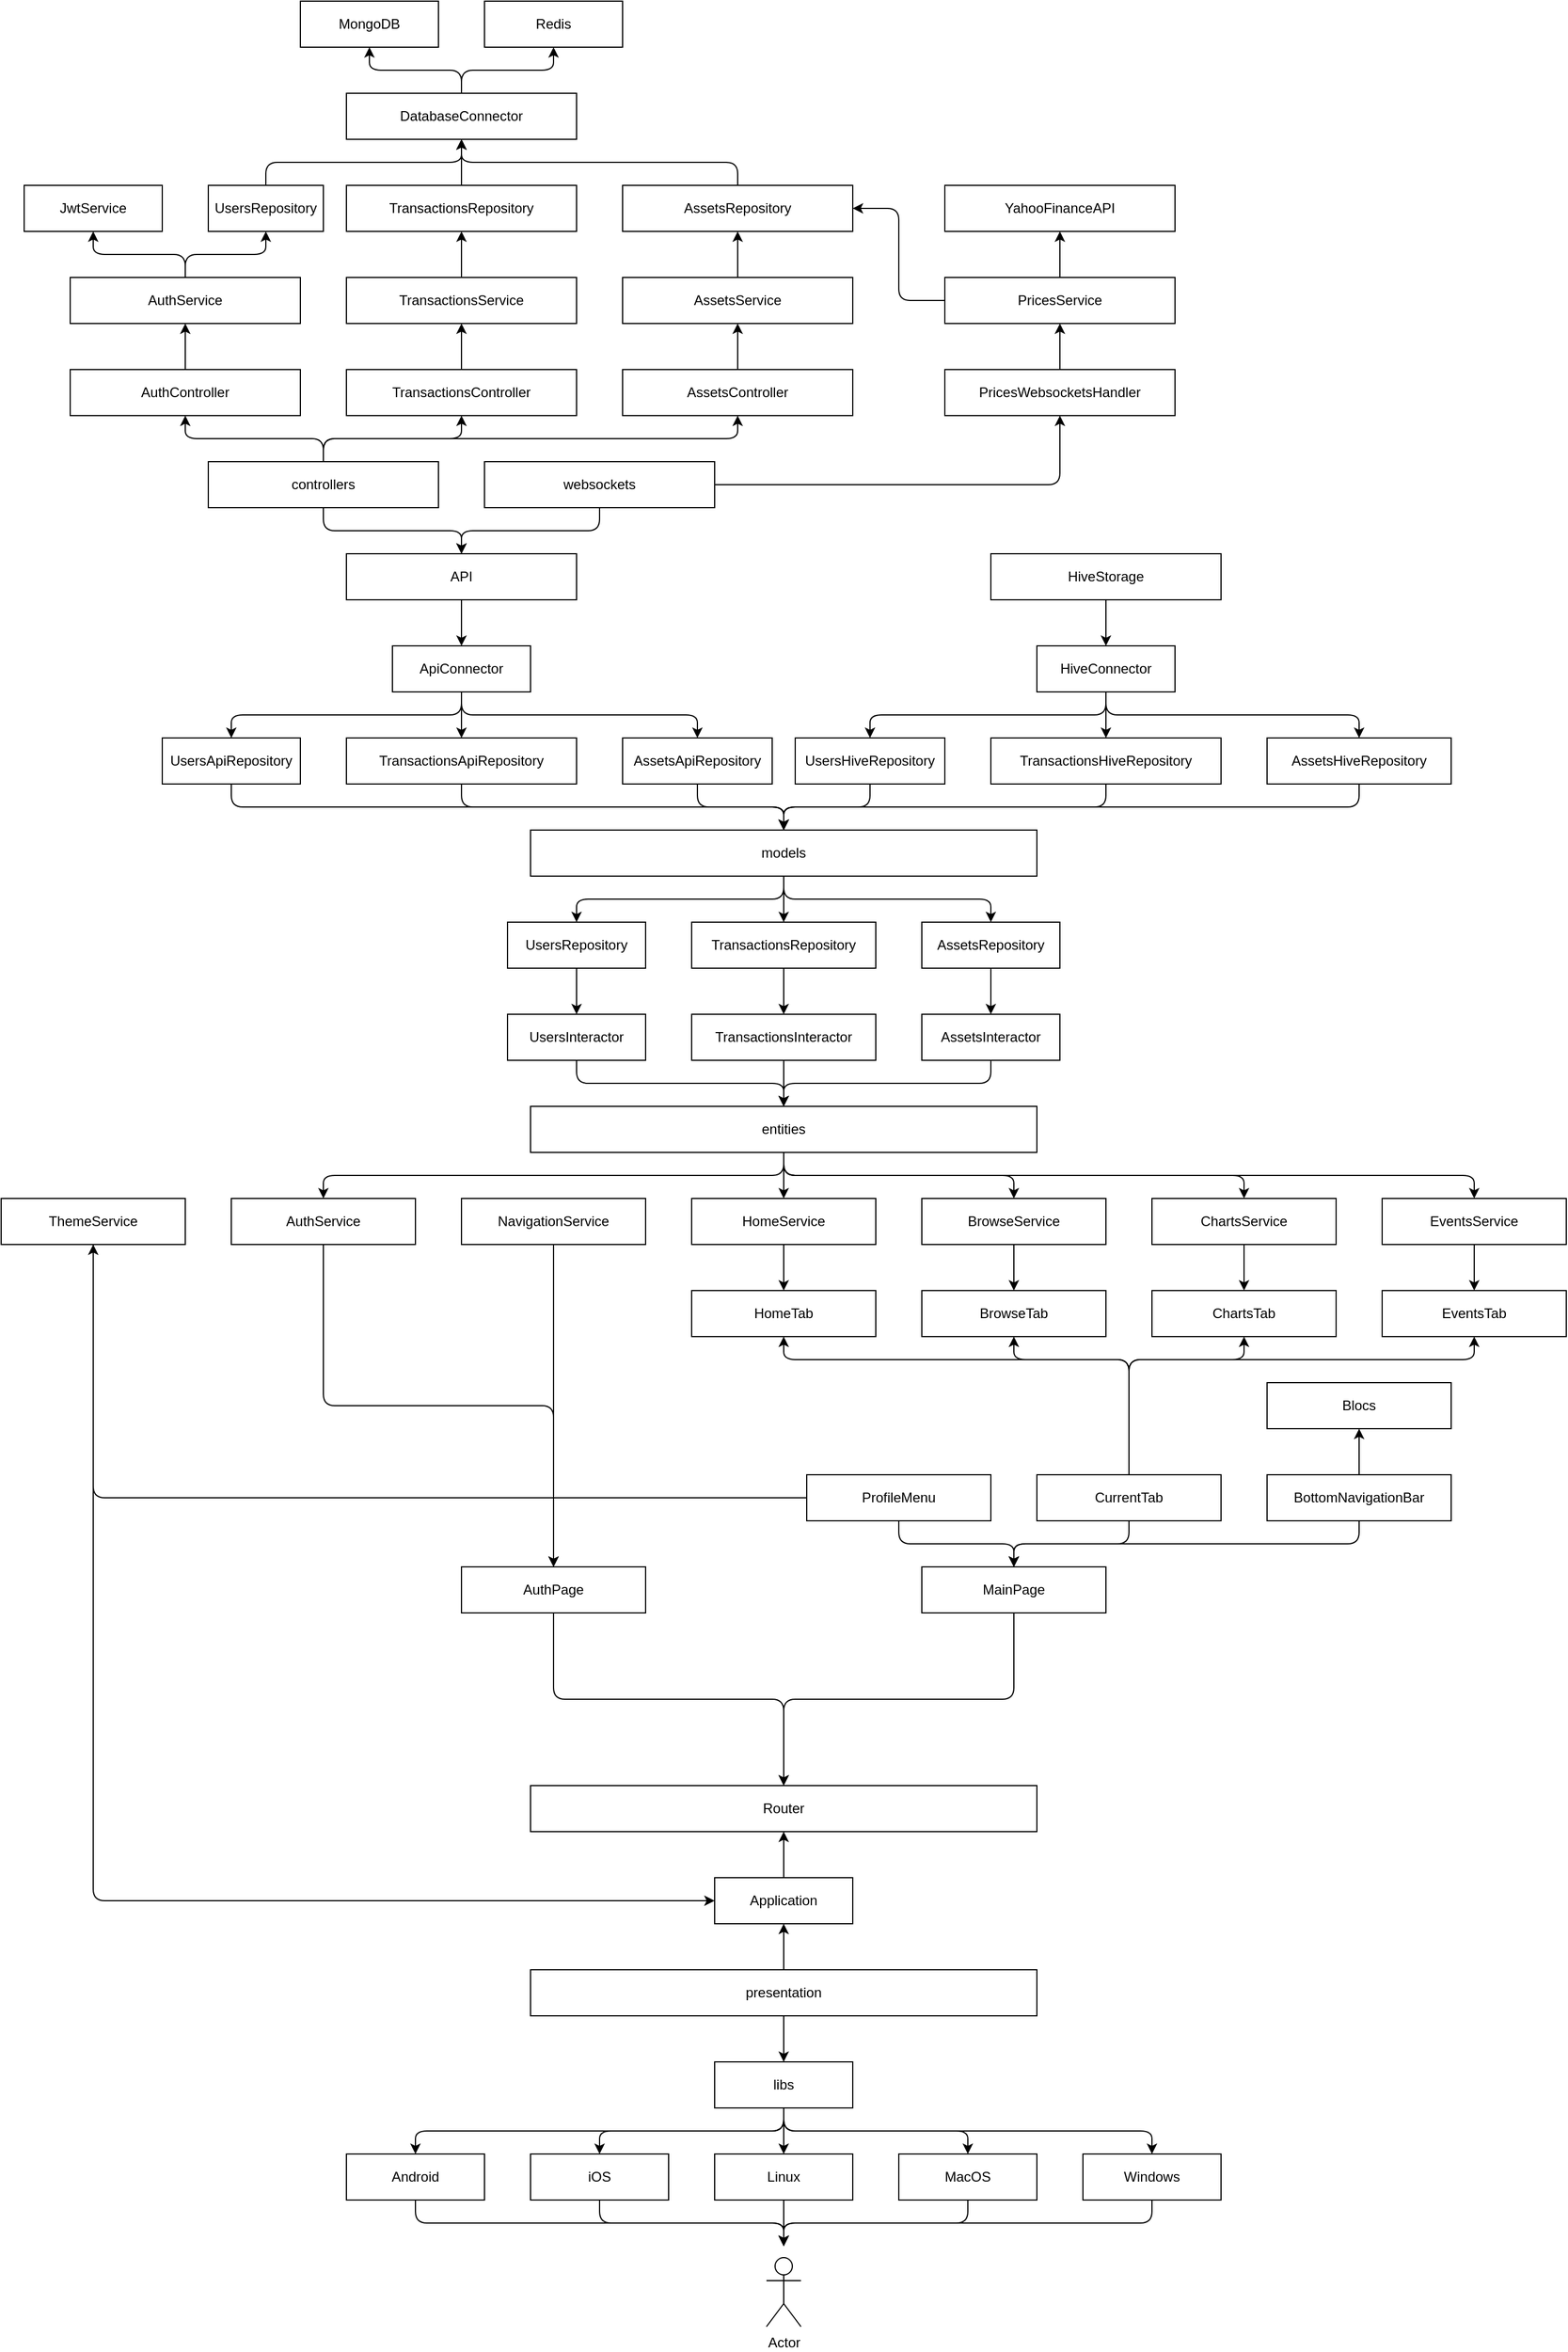 <mxfile>
    <diagram id="EJZvaOqCTOFwOEnBwhKk" name="System">
        <mxGraphModel dx="1800" dy="2178" grid="1" gridSize="10" guides="1" tooltips="1" connect="1" arrows="1" fold="1" page="1" pageScale="1" pageWidth="850" pageHeight="1100" math="0" shadow="0">
            <root>
                <mxCell id="0"/>
                <mxCell id="1" parent="0"/>
                <mxCell id="97" style="edgeStyle=none;html=1;entryX=0.5;entryY=0;entryDx=0;entryDy=0;" parent="1" source="28" target="48" edge="1">
                    <mxGeometry relative="1" as="geometry"/>
                </mxCell>
                <mxCell id="28" value="API" style="html=1;whiteSpace=wrap;" parent="1" vertex="1">
                    <mxGeometry x="80" y="40" width="200" height="40" as="geometry"/>
                </mxCell>
                <mxCell id="53" style="edgeStyle=elbowEdgeStyle;html=1;elbow=vertical;" parent="1" source="48" target="49" edge="1">
                    <mxGeometry relative="1" as="geometry"/>
                </mxCell>
                <mxCell id="54" style="edgeStyle=elbowEdgeStyle;html=1;elbow=vertical;" parent="1" source="48" target="51" edge="1">
                    <mxGeometry relative="1" as="geometry"/>
                </mxCell>
                <mxCell id="55" style="edgeStyle=elbowEdgeStyle;html=1;elbow=vertical;" parent="1" source="48" target="50" edge="1">
                    <mxGeometry relative="1" as="geometry"/>
                </mxCell>
                <mxCell id="48" value="ApiConnector" style="html=1;whiteSpace=wrap;" parent="1" vertex="1">
                    <mxGeometry x="120" y="120" width="120" height="40" as="geometry"/>
                </mxCell>
                <mxCell id="100" style="edgeStyle=elbowEdgeStyle;html=1;elbow=vertical;" parent="1" source="49" target="99" edge="1">
                    <mxGeometry relative="1" as="geometry"/>
                </mxCell>
                <mxCell id="49" value="UsersApiRepository" style="html=1;whiteSpace=wrap;" parent="1" vertex="1">
                    <mxGeometry x="-80" y="200" width="120" height="40" as="geometry"/>
                </mxCell>
                <mxCell id="102" style="edgeStyle=elbowEdgeStyle;html=1;elbow=vertical;" parent="1" source="50" target="99" edge="1">
                    <mxGeometry relative="1" as="geometry"/>
                </mxCell>
                <mxCell id="50" value="AssetsApiRepository" style="html=1;whiteSpace=wrap;" parent="1" vertex="1">
                    <mxGeometry x="320" y="200" width="130" height="40" as="geometry"/>
                </mxCell>
                <mxCell id="101" style="edgeStyle=elbowEdgeStyle;html=1;elbow=vertical;" parent="1" source="51" target="99" edge="1">
                    <mxGeometry relative="1" as="geometry"/>
                </mxCell>
                <mxCell id="51" value="TransactionsApiRepository" style="html=1;whiteSpace=wrap;" parent="1" vertex="1">
                    <mxGeometry x="80" y="200" width="200" height="40" as="geometry"/>
                </mxCell>
                <mxCell id="60" style="edgeStyle=elbowEdgeStyle;html=1;elbow=vertical;" parent="1" source="56" target="59" edge="1">
                    <mxGeometry relative="1" as="geometry"/>
                </mxCell>
                <mxCell id="61" style="edgeStyle=elbowEdgeStyle;html=1;elbow=vertical;" parent="1" source="56" target="57" edge="1">
                    <mxGeometry relative="1" as="geometry"/>
                </mxCell>
                <mxCell id="62" style="edgeStyle=elbowEdgeStyle;html=1;elbow=vertical;" parent="1" source="56" target="58" edge="1">
                    <mxGeometry relative="1" as="geometry"/>
                </mxCell>
                <mxCell id="56" value="HiveConnector" style="html=1;whiteSpace=wrap;" parent="1" vertex="1">
                    <mxGeometry x="680" y="120" width="120" height="40" as="geometry"/>
                </mxCell>
                <mxCell id="103" style="edgeStyle=elbowEdgeStyle;html=1;elbow=vertical;" parent="1" source="57" target="99" edge="1">
                    <mxGeometry relative="1" as="geometry"/>
                </mxCell>
                <mxCell id="57" value="UsersHiveRepository" style="html=1;whiteSpace=wrap;" parent="1" vertex="1">
                    <mxGeometry x="470" y="200" width="130" height="40" as="geometry"/>
                </mxCell>
                <mxCell id="105" style="edgeStyle=elbowEdgeStyle;html=1;elbow=vertical;" parent="1" source="58" target="99" edge="1">
                    <mxGeometry relative="1" as="geometry"/>
                </mxCell>
                <mxCell id="58" value="AssetsHiveRepository" style="html=1;whiteSpace=wrap;" parent="1" vertex="1">
                    <mxGeometry x="880" y="200" width="160" height="40" as="geometry"/>
                </mxCell>
                <mxCell id="104" style="edgeStyle=elbowEdgeStyle;html=1;elbow=vertical;" parent="1" source="59" target="99" edge="1">
                    <mxGeometry relative="1" as="geometry"/>
                </mxCell>
                <mxCell id="59" value="TransactionsHiveRepository" style="html=1;whiteSpace=wrap;" parent="1" vertex="1">
                    <mxGeometry x="640" y="200" width="200" height="40" as="geometry"/>
                </mxCell>
                <mxCell id="64" style="edgeStyle=none;html=1;entryX=0.5;entryY=0;entryDx=0;entryDy=0;" parent="1" target="56" edge="1">
                    <mxGeometry relative="1" as="geometry">
                        <mxPoint x="740" y="80" as="sourcePoint"/>
                    </mxGeometry>
                </mxCell>
                <mxCell id="79" style="edgeStyle=elbowEdgeStyle;html=1;elbow=vertical;" parent="1" target="85" edge="1">
                    <mxGeometry relative="1" as="geometry">
                        <mxPoint x="460" y="1390" as="sourcePoint"/>
                    </mxGeometry>
                </mxCell>
                <mxCell id="80" style="edgeStyle=elbowEdgeStyle;html=1;elbow=vertical;" parent="1" target="87" edge="1">
                    <mxGeometry relative="1" as="geometry">
                        <mxPoint x="460" y="1390" as="sourcePoint"/>
                    </mxGeometry>
                </mxCell>
                <mxCell id="81" style="edgeStyle=elbowEdgeStyle;html=1;elbow=vertical;" parent="1" target="89" edge="1">
                    <mxGeometry relative="1" as="geometry">
                        <mxPoint x="460" y="1390" as="sourcePoint"/>
                    </mxGeometry>
                </mxCell>
                <mxCell id="82" style="edgeStyle=elbowEdgeStyle;html=1;elbow=vertical;" parent="1" target="91" edge="1">
                    <mxGeometry relative="1" as="geometry">
                        <mxPoint x="460" y="1390" as="sourcePoint"/>
                    </mxGeometry>
                </mxCell>
                <mxCell id="83" style="edgeStyle=elbowEdgeStyle;html=1;elbow=vertical;" parent="1" target="93" edge="1">
                    <mxGeometry relative="1" as="geometry">
                        <mxPoint x="460" y="1390" as="sourcePoint"/>
                    </mxGeometry>
                </mxCell>
                <mxCell id="84" style="edgeStyle=elbowEdgeStyle;html=1;elbow=vertical;" parent="1" source="85" edge="1">
                    <mxGeometry relative="1" as="geometry">
                        <mxPoint x="460" y="1510" as="targetPoint"/>
                    </mxGeometry>
                </mxCell>
                <mxCell id="85" value="Android" style="html=1;whiteSpace=wrap;" parent="1" vertex="1">
                    <mxGeometry x="80" y="1430" width="120" height="40" as="geometry"/>
                </mxCell>
                <mxCell id="86" style="edgeStyle=elbowEdgeStyle;html=1;elbow=vertical;" parent="1" source="87" edge="1">
                    <mxGeometry relative="1" as="geometry">
                        <mxPoint x="460" y="1510" as="targetPoint"/>
                    </mxGeometry>
                </mxCell>
                <mxCell id="87" value="iOS" style="html=1;whiteSpace=wrap;" parent="1" vertex="1">
                    <mxGeometry x="240" y="1430" width="120" height="40" as="geometry"/>
                </mxCell>
                <mxCell id="88" style="edgeStyle=elbowEdgeStyle;html=1;elbow=vertical;" parent="1" source="89" edge="1">
                    <mxGeometry relative="1" as="geometry">
                        <mxPoint x="460" y="1510" as="targetPoint"/>
                    </mxGeometry>
                </mxCell>
                <mxCell id="89" value="Linux" style="html=1;whiteSpace=wrap;" parent="1" vertex="1">
                    <mxGeometry x="400" y="1430" width="120" height="40" as="geometry"/>
                </mxCell>
                <mxCell id="90" style="edgeStyle=elbowEdgeStyle;html=1;elbow=vertical;" parent="1" source="91" edge="1">
                    <mxGeometry relative="1" as="geometry">
                        <mxPoint x="460" y="1510" as="targetPoint"/>
                    </mxGeometry>
                </mxCell>
                <mxCell id="91" value="MacOS" style="html=1;whiteSpace=wrap;" parent="1" vertex="1">
                    <mxGeometry x="560" y="1430" width="120" height="40" as="geometry"/>
                </mxCell>
                <mxCell id="92" style="edgeStyle=elbowEdgeStyle;html=1;elbow=vertical;" parent="1" source="93" edge="1">
                    <mxGeometry relative="1" as="geometry">
                        <mxPoint x="460" y="1510" as="targetPoint"/>
                    </mxGeometry>
                </mxCell>
                <mxCell id="93" value="Windows" style="html=1;whiteSpace=wrap;" parent="1" vertex="1">
                    <mxGeometry x="720" y="1430" width="120" height="40" as="geometry"/>
                </mxCell>
                <mxCell id="94" value="libs" style="html=1;whiteSpace=wrap;" parent="1" vertex="1">
                    <mxGeometry x="400" y="1350" width="120" height="40" as="geometry"/>
                </mxCell>
                <mxCell id="95" value="HiveStorage" style="html=1;whiteSpace=wrap;" parent="1" vertex="1">
                    <mxGeometry x="640" y="40" width="200" height="40" as="geometry"/>
                </mxCell>
                <mxCell id="96" value="Actor" style="shape=umlActor;verticalLabelPosition=bottom;verticalAlign=top;html=1;outlineConnect=0;" parent="1" vertex="1">
                    <mxGeometry x="445" y="1520" width="30" height="60" as="geometry"/>
                </mxCell>
                <mxCell id="110" style="edgeStyle=elbowEdgeStyle;html=1;elbow=vertical;" parent="1" source="99" target="107" edge="1">
                    <mxGeometry relative="1" as="geometry"/>
                </mxCell>
                <mxCell id="111" style="edgeStyle=elbowEdgeStyle;html=1;exitX=0.5;exitY=1;exitDx=0;exitDy=0;elbow=vertical;" parent="1" source="99" target="108" edge="1">
                    <mxGeometry relative="1" as="geometry"/>
                </mxCell>
                <mxCell id="112" style="edgeStyle=elbowEdgeStyle;html=1;elbow=vertical;" parent="1" source="99" target="109" edge="1">
                    <mxGeometry relative="1" as="geometry"/>
                </mxCell>
                <mxCell id="99" value="models" style="html=1;whiteSpace=wrap;" parent="1" vertex="1">
                    <mxGeometry x="240" y="280" width="440" height="40" as="geometry"/>
                </mxCell>
                <mxCell id="149" style="edgeStyle=elbowEdgeStyle;html=1;elbow=vertical;" parent="1" source="106" target="142" edge="1">
                    <mxGeometry relative="1" as="geometry"/>
                </mxCell>
                <mxCell id="151" style="edgeStyle=elbowEdgeStyle;html=1;elbow=vertical;" parent="1" source="106" target="146" edge="1">
                    <mxGeometry relative="1" as="geometry"/>
                </mxCell>
                <mxCell id="152" style="edgeStyle=elbowEdgeStyle;html=1;elbow=vertical;" parent="1" source="106" target="147" edge="1">
                    <mxGeometry relative="1" as="geometry"/>
                </mxCell>
                <mxCell id="153" style="edgeStyle=elbowEdgeStyle;html=1;elbow=vertical;" parent="1" source="106" target="148" edge="1">
                    <mxGeometry relative="1" as="geometry"/>
                </mxCell>
                <mxCell id="165" style="edgeStyle=elbowEdgeStyle;html=1;elbow=vertical;" parent="1" source="106" target="145" edge="1">
                    <mxGeometry relative="1" as="geometry"/>
                </mxCell>
                <mxCell id="106" value="entities" style="html=1;whiteSpace=wrap;" parent="1" vertex="1">
                    <mxGeometry x="240" y="520" width="440" height="40" as="geometry"/>
                </mxCell>
                <mxCell id="116" style="edgeStyle=none;html=1;" parent="1" source="107" target="113" edge="1">
                    <mxGeometry relative="1" as="geometry"/>
                </mxCell>
                <mxCell id="107" value="UsersRepository" style="html=1;whiteSpace=wrap;" parent="1" vertex="1">
                    <mxGeometry x="220" y="360" width="120" height="40" as="geometry"/>
                </mxCell>
                <mxCell id="117" style="edgeStyle=none;html=1;" parent="1" source="108" target="114" edge="1">
                    <mxGeometry relative="1" as="geometry"/>
                </mxCell>
                <mxCell id="108" value="TransactionsRepository" style="html=1;whiteSpace=wrap;" parent="1" vertex="1">
                    <mxGeometry x="380" y="360" width="160" height="40" as="geometry"/>
                </mxCell>
                <mxCell id="119" style="edgeStyle=none;html=1;" parent="1" source="109" target="115" edge="1">
                    <mxGeometry relative="1" as="geometry"/>
                </mxCell>
                <mxCell id="109" value="AssetsRepository" style="html=1;whiteSpace=wrap;" parent="1" vertex="1">
                    <mxGeometry x="580" y="360" width="120" height="40" as="geometry"/>
                </mxCell>
                <mxCell id="120" style="edgeStyle=elbowEdgeStyle;html=1;elbow=vertical;" parent="1" source="113" target="106" edge="1">
                    <mxGeometry relative="1" as="geometry"/>
                </mxCell>
                <mxCell id="113" value="UsersInteractor" style="html=1;whiteSpace=wrap;" parent="1" vertex="1">
                    <mxGeometry x="220" y="440" width="120" height="40" as="geometry"/>
                </mxCell>
                <mxCell id="121" style="edgeStyle=elbowEdgeStyle;html=1;elbow=vertical;" parent="1" source="114" target="106" edge="1">
                    <mxGeometry relative="1" as="geometry"/>
                </mxCell>
                <mxCell id="114" value="TransactionsInteractor" style="html=1;whiteSpace=wrap;" parent="1" vertex="1">
                    <mxGeometry x="380" y="440" width="160" height="40" as="geometry"/>
                </mxCell>
                <mxCell id="122" style="edgeStyle=elbowEdgeStyle;html=1;elbow=vertical;" parent="1" source="115" target="106" edge="1">
                    <mxGeometry relative="1" as="geometry"/>
                </mxCell>
                <mxCell id="115" value="AssetsInteractor" style="html=1;whiteSpace=wrap;" parent="1" vertex="1">
                    <mxGeometry x="580" y="440" width="120" height="40" as="geometry"/>
                </mxCell>
                <mxCell id="124" style="edgeStyle=none;html=1;entryX=0.5;entryY=0;entryDx=0;entryDy=0;" parent="1" source="123" target="94" edge="1">
                    <mxGeometry relative="1" as="geometry"/>
                </mxCell>
                <mxCell id="127" style="edgeStyle=none;html=1;entryX=0.5;entryY=1;entryDx=0;entryDy=0;" parent="1" source="123" target="125" edge="1">
                    <mxGeometry relative="1" as="geometry"/>
                </mxCell>
                <mxCell id="123" value="presentation" style="html=1;whiteSpace=wrap;" parent="1" vertex="1">
                    <mxGeometry x="240" y="1270" width="440" height="40" as="geometry"/>
                </mxCell>
                <mxCell id="128" style="edgeStyle=none;html=1;" parent="1" source="125" target="126" edge="1">
                    <mxGeometry relative="1" as="geometry"/>
                </mxCell>
                <mxCell id="125" value="Application" style="html=1;whiteSpace=wrap;" parent="1" vertex="1">
                    <mxGeometry x="400" y="1190" width="120" height="40" as="geometry"/>
                </mxCell>
                <mxCell id="126" value="Router" style="html=1;whiteSpace=wrap;" parent="1" vertex="1">
                    <mxGeometry x="240" y="1110" width="440" height="40" as="geometry"/>
                </mxCell>
                <mxCell id="188" style="edgeStyle=elbowEdgeStyle;html=1;elbow=vertical;" parent="1" source="129" target="126" edge="1">
                    <mxGeometry relative="1" as="geometry"/>
                </mxCell>
                <mxCell id="129" value="AuthPage" style="html=1;whiteSpace=wrap;" parent="1" vertex="1">
                    <mxGeometry x="180" y="920" width="160" height="40" as="geometry"/>
                </mxCell>
                <mxCell id="137" style="edgeStyle=elbowEdgeStyle;html=1;elbow=vertical;" parent="1" source="130" target="131" edge="1">
                    <mxGeometry relative="1" as="geometry">
                        <Array as="points">
                            <mxPoint x="630" y="740"/>
                        </Array>
                    </mxGeometry>
                </mxCell>
                <mxCell id="140" style="edgeStyle=elbowEdgeStyle;html=1;elbow=vertical;" parent="1" source="130" target="136" edge="1">
                    <mxGeometry relative="1" as="geometry">
                        <Array as="points">
                            <mxPoint x="930" y="740"/>
                        </Array>
                    </mxGeometry>
                </mxCell>
                <mxCell id="168" style="edgeStyle=elbowEdgeStyle;html=1;elbow=vertical;" parent="1" source="130" target="154" edge="1">
                    <mxGeometry relative="1" as="geometry"/>
                </mxCell>
                <mxCell id="173" style="edgeStyle=elbowEdgeStyle;html=1;elbow=vertical;" parent="1" source="130" target="132" edge="1">
                    <mxGeometry relative="1" as="geometry">
                        <Array as="points">
                            <mxPoint x="660" y="740"/>
                        </Array>
                    </mxGeometry>
                </mxCell>
                <mxCell id="176" style="edgeStyle=elbowEdgeStyle;html=1;elbow=vertical;" parent="1" source="130" target="135" edge="1">
                    <mxGeometry relative="1" as="geometry">
                        <Array as="points">
                            <mxPoint x="860" y="740"/>
                        </Array>
                    </mxGeometry>
                </mxCell>
                <mxCell id="130" value="CurrentTab" style="html=1;whiteSpace=wrap;" parent="1" vertex="1">
                    <mxGeometry x="680" y="840" width="160" height="40" as="geometry"/>
                </mxCell>
                <mxCell id="131" value="HomeTab" style="html=1;whiteSpace=wrap;" parent="1" vertex="1">
                    <mxGeometry x="380" y="680" width="160" height="40" as="geometry"/>
                </mxCell>
                <mxCell id="132" value="BrowseTab" style="html=1;whiteSpace=wrap;" parent="1" vertex="1">
                    <mxGeometry x="580" y="680" width="160" height="40" as="geometry"/>
                </mxCell>
                <mxCell id="135" value="ChartsTab" style="html=1;whiteSpace=wrap;" parent="1" vertex="1">
                    <mxGeometry x="780" y="680" width="160" height="40" as="geometry"/>
                </mxCell>
                <mxCell id="136" value="EventsTab" style="html=1;whiteSpace=wrap;" parent="1" vertex="1">
                    <mxGeometry x="980" y="680" width="160" height="40" as="geometry"/>
                </mxCell>
                <mxCell id="181" style="edgeStyle=elbowEdgeStyle;html=1;elbow=vertical;" parent="1" source="142" target="129" edge="1">
                    <mxGeometry relative="1" as="geometry"/>
                </mxCell>
                <mxCell id="142" value="AuthService" style="html=1;whiteSpace=wrap;" parent="1" vertex="1">
                    <mxGeometry x="-20" y="600" width="160" height="40" as="geometry"/>
                </mxCell>
                <mxCell id="187" style="edgeStyle=elbowEdgeStyle;html=1;elbow=vertical;" parent="1" source="143" target="129" edge="1">
                    <mxGeometry relative="1" as="geometry"/>
                </mxCell>
                <mxCell id="143" value="NavigationService" style="html=1;whiteSpace=wrap;" parent="1" vertex="1">
                    <mxGeometry x="180" y="600" width="160" height="40" as="geometry"/>
                </mxCell>
                <mxCell id="182" style="edgeStyle=elbowEdgeStyle;html=1;startArrow=classic;startFill=1;endArrow=none;endFill=0;" parent="1" source="144" target="180" edge="1">
                    <mxGeometry relative="1" as="geometry">
                        <Array as="points">
                            <mxPoint x="-140" y="740"/>
                        </Array>
                    </mxGeometry>
                </mxCell>
                <mxCell id="185" style="edgeStyle=elbowEdgeStyle;html=1;" parent="1" source="144" target="125" edge="1">
                    <mxGeometry relative="1" as="geometry">
                        <Array as="points">
                            <mxPoint x="-140" y="930"/>
                        </Array>
                    </mxGeometry>
                </mxCell>
                <mxCell id="144" value="ThemeService" style="html=1;whiteSpace=wrap;" parent="1" vertex="1">
                    <mxGeometry x="-220" y="600" width="160" height="40" as="geometry"/>
                </mxCell>
                <mxCell id="163" style="edgeStyle=none;html=1;" parent="1" source="145" target="131" edge="1">
                    <mxGeometry relative="1" as="geometry"/>
                </mxCell>
                <mxCell id="145" value="HomeService" style="html=1;whiteSpace=wrap;" parent="1" vertex="1">
                    <mxGeometry x="380" y="600" width="160" height="40" as="geometry"/>
                </mxCell>
                <mxCell id="164" style="edgeStyle=none;html=1;" parent="1" source="146" target="132" edge="1">
                    <mxGeometry relative="1" as="geometry"/>
                </mxCell>
                <mxCell id="146" value="BrowseService" style="html=1;whiteSpace=wrap;" parent="1" vertex="1">
                    <mxGeometry x="580" y="600" width="160" height="40" as="geometry"/>
                </mxCell>
                <mxCell id="166" style="edgeStyle=none;html=1;" parent="1" source="147" target="135" edge="1">
                    <mxGeometry relative="1" as="geometry"/>
                </mxCell>
                <mxCell id="147" value="ChartsService" style="html=1;whiteSpace=wrap;" parent="1" vertex="1">
                    <mxGeometry x="780" y="600" width="160" height="40" as="geometry"/>
                </mxCell>
                <mxCell id="167" style="edgeStyle=none;html=1;" parent="1" source="148" target="136" edge="1">
                    <mxGeometry relative="1" as="geometry"/>
                </mxCell>
                <mxCell id="148" value="EventsService" style="html=1;whiteSpace=wrap;" parent="1" vertex="1">
                    <mxGeometry x="980" y="600" width="160" height="40" as="geometry"/>
                </mxCell>
                <mxCell id="189" style="edgeStyle=elbowEdgeStyle;html=1;elbow=vertical;" parent="1" source="154" target="126" edge="1">
                    <mxGeometry relative="1" as="geometry"/>
                </mxCell>
                <mxCell id="154" value="MainPage" style="html=1;whiteSpace=wrap;" parent="1" vertex="1">
                    <mxGeometry x="580" y="920" width="160" height="40" as="geometry"/>
                </mxCell>
                <mxCell id="171" style="edgeStyle=elbowEdgeStyle;html=1;elbow=vertical;" parent="1" source="155" target="154" edge="1">
                    <mxGeometry relative="1" as="geometry"/>
                </mxCell>
                <mxCell id="172" style="edgeStyle=none;html=1;" parent="1" source="155" target="162" edge="1">
                    <mxGeometry relative="1" as="geometry"/>
                </mxCell>
                <mxCell id="155" value="BottomNavigationBar" style="html=1;whiteSpace=wrap;" parent="1" vertex="1">
                    <mxGeometry x="880" y="840" width="160" height="40" as="geometry"/>
                </mxCell>
                <mxCell id="162" value="Blocs" style="html=1;whiteSpace=wrap;" parent="1" vertex="1">
                    <mxGeometry x="880" y="760" width="160" height="40" as="geometry"/>
                </mxCell>
                <mxCell id="186" style="edgeStyle=elbowEdgeStyle;html=1;elbow=vertical;" parent="1" source="180" target="154" edge="1">
                    <mxGeometry relative="1" as="geometry"/>
                </mxCell>
                <mxCell id="180" value="ProfileMenu" style="html=1;whiteSpace=wrap;" parent="1" vertex="1">
                    <mxGeometry x="480" y="840" width="160" height="40" as="geometry"/>
                </mxCell>
                <mxCell id="197" style="edgeStyle=elbowEdgeStyle;html=1;elbow=vertical;" edge="1" parent="1" source="190" target="28">
                    <mxGeometry relative="1" as="geometry"/>
                </mxCell>
                <mxCell id="204" style="edgeStyle=elbowEdgeStyle;html=1;elbow=vertical;" edge="1" parent="1" source="190" target="200">
                    <mxGeometry relative="1" as="geometry"/>
                </mxCell>
                <mxCell id="205" style="edgeStyle=elbowEdgeStyle;html=1;elbow=vertical;" edge="1" parent="1" source="190" target="199">
                    <mxGeometry relative="1" as="geometry"/>
                </mxCell>
                <mxCell id="233" style="edgeStyle=elbowEdgeStyle;html=1;elbow=vertical;" edge="1" parent="1" source="190" target="231">
                    <mxGeometry relative="1" as="geometry"/>
                </mxCell>
                <mxCell id="190" value="controllers" style="html=1;whiteSpace=wrap;" vertex="1" parent="1">
                    <mxGeometry x="-40" y="-40" width="200" height="40" as="geometry"/>
                </mxCell>
                <mxCell id="194" value="YahooFinanceAPI" style="html=1;whiteSpace=wrap;" vertex="1" parent="1">
                    <mxGeometry x="600" y="-280" width="200" height="40" as="geometry"/>
                </mxCell>
                <mxCell id="195" value="MongoDB" style="html=1;whiteSpace=wrap;" vertex="1" parent="1">
                    <mxGeometry x="40" y="-440" width="120" height="40" as="geometry"/>
                </mxCell>
                <mxCell id="196" value="Redis" style="html=1;whiteSpace=wrap;" vertex="1" parent="1">
                    <mxGeometry x="200" y="-440" width="120" height="40" as="geometry"/>
                </mxCell>
                <mxCell id="217" style="edgeStyle=elbowEdgeStyle;html=1;elbow=vertical;" edge="1" parent="1" source="198" target="216">
                    <mxGeometry relative="1" as="geometry"/>
                </mxCell>
                <mxCell id="198" value="UsersRepository" style="html=1;whiteSpace=wrap;" vertex="1" parent="1">
                    <mxGeometry x="-40" y="-280" width="100" height="40" as="geometry"/>
                </mxCell>
                <mxCell id="219" style="edgeStyle=none;html=1;" edge="1" parent="1" source="199" target="212">
                    <mxGeometry relative="1" as="geometry"/>
                </mxCell>
                <mxCell id="199" value="TransactionsController" style="html=1;whiteSpace=wrap;" vertex="1" parent="1">
                    <mxGeometry x="80" y="-120" width="200" height="40" as="geometry"/>
                </mxCell>
                <mxCell id="208" style="edgeStyle=none;html=1;exitX=0.5;exitY=0;exitDx=0;exitDy=0;" edge="1" parent="1" source="200" target="207">
                    <mxGeometry relative="1" as="geometry"/>
                </mxCell>
                <mxCell id="200" value="AuthController" style="html=1;whiteSpace=wrap;" vertex="1" parent="1">
                    <mxGeometry x="-160" y="-120" width="200" height="40" as="geometry"/>
                </mxCell>
                <mxCell id="203" style="edgeStyle=elbowEdgeStyle;html=1;elbow=vertical;" edge="1" parent="1" source="202" target="28">
                    <mxGeometry relative="1" as="geometry"/>
                </mxCell>
                <mxCell id="225" style="edgeStyle=elbowEdgeStyle;html=1;elbow=vertical;" edge="1" parent="1" source="202" target="224">
                    <mxGeometry relative="1" as="geometry">
                        <Array as="points">
                            <mxPoint x="500" y="-20"/>
                        </Array>
                    </mxGeometry>
                </mxCell>
                <mxCell id="202" value="websockets" style="html=1;whiteSpace=wrap;" vertex="1" parent="1">
                    <mxGeometry x="200" y="-40" width="200" height="40" as="geometry"/>
                </mxCell>
                <mxCell id="210" style="edgeStyle=elbowEdgeStyle;html=1;elbow=vertical;" edge="1" parent="1" source="207" target="209">
                    <mxGeometry relative="1" as="geometry"/>
                </mxCell>
                <mxCell id="211" style="edgeStyle=elbowEdgeStyle;html=1;elbow=vertical;" edge="1" parent="1" source="207" target="198">
                    <mxGeometry relative="1" as="geometry"/>
                </mxCell>
                <mxCell id="207" value="AuthService" style="html=1;whiteSpace=wrap;" vertex="1" parent="1">
                    <mxGeometry x="-160" y="-200" width="200" height="40" as="geometry"/>
                </mxCell>
                <mxCell id="209" value="JwtService" style="html=1;whiteSpace=wrap;" vertex="1" parent="1">
                    <mxGeometry x="-200" y="-280" width="120" height="40" as="geometry"/>
                </mxCell>
                <mxCell id="220" style="edgeStyle=none;html=1;" edge="1" parent="1" source="212" target="215">
                    <mxGeometry relative="1" as="geometry"/>
                </mxCell>
                <mxCell id="212" value="TransactionsService" style="html=1;whiteSpace=wrap;" vertex="1" parent="1">
                    <mxGeometry x="80" y="-200" width="200" height="40" as="geometry"/>
                </mxCell>
                <mxCell id="218" style="edgeStyle=elbowEdgeStyle;html=1;elbow=vertical;" edge="1" parent="1" source="215" target="216">
                    <mxGeometry relative="1" as="geometry"/>
                </mxCell>
                <mxCell id="215" value="TransactionsRepository" style="html=1;whiteSpace=wrap;" vertex="1" parent="1">
                    <mxGeometry x="80" y="-280" width="200" height="40" as="geometry"/>
                </mxCell>
                <mxCell id="222" style="edgeStyle=elbowEdgeStyle;html=1;elbow=vertical;" edge="1" parent="1" source="216" target="195">
                    <mxGeometry relative="1" as="geometry"/>
                </mxCell>
                <mxCell id="223" style="edgeStyle=elbowEdgeStyle;html=1;elbow=vertical;" edge="1" parent="1" source="216" target="196">
                    <mxGeometry relative="1" as="geometry"/>
                </mxCell>
                <mxCell id="216" value="DatabaseConnector" style="html=1;whiteSpace=wrap;" vertex="1" parent="1">
                    <mxGeometry x="80" y="-360" width="200" height="40" as="geometry"/>
                </mxCell>
                <mxCell id="239" style="edgeStyle=none;html=1;" edge="1" parent="1" source="224" target="238">
                    <mxGeometry relative="1" as="geometry"/>
                </mxCell>
                <mxCell id="224" value="PricesWebsocketsHandler" style="html=1;whiteSpace=wrap;" vertex="1" parent="1">
                    <mxGeometry x="600" y="-120" width="200" height="40" as="geometry"/>
                </mxCell>
                <mxCell id="236" style="edgeStyle=none;html=1;" edge="1" parent="1" source="231" target="232">
                    <mxGeometry relative="1" as="geometry"/>
                </mxCell>
                <mxCell id="231" value="AssetsController" style="html=1;whiteSpace=wrap;" vertex="1" parent="1">
                    <mxGeometry x="320" y="-120" width="200" height="40" as="geometry"/>
                </mxCell>
                <mxCell id="237" style="edgeStyle=none;html=1;" edge="1" parent="1" source="232" target="234">
                    <mxGeometry relative="1" as="geometry"/>
                </mxCell>
                <mxCell id="232" value="AssetsService" style="html=1;whiteSpace=wrap;" vertex="1" parent="1">
                    <mxGeometry x="320" y="-200" width="200" height="40" as="geometry"/>
                </mxCell>
                <mxCell id="235" style="edgeStyle=elbowEdgeStyle;html=1;elbow=vertical;" edge="1" parent="1" source="234" target="216">
                    <mxGeometry relative="1" as="geometry"/>
                </mxCell>
                <mxCell id="234" value="AssetsRepository" style="html=1;whiteSpace=wrap;" vertex="1" parent="1">
                    <mxGeometry x="320" y="-280" width="200" height="40" as="geometry"/>
                </mxCell>
                <mxCell id="240" style="edgeStyle=none;html=1;" edge="1" parent="1" source="238" target="194">
                    <mxGeometry relative="1" as="geometry"/>
                </mxCell>
                <mxCell id="242" style="edgeStyle=elbowEdgeStyle;html=1;" edge="1" parent="1" source="238" target="234">
                    <mxGeometry relative="1" as="geometry"/>
                </mxCell>
                <mxCell id="238" value="PricesService" style="html=1;whiteSpace=wrap;" vertex="1" parent="1">
                    <mxGeometry x="600" y="-200" width="200" height="40" as="geometry"/>
                </mxCell>
            </root>
        </mxGraphModel>
    </diagram>
</mxfile>